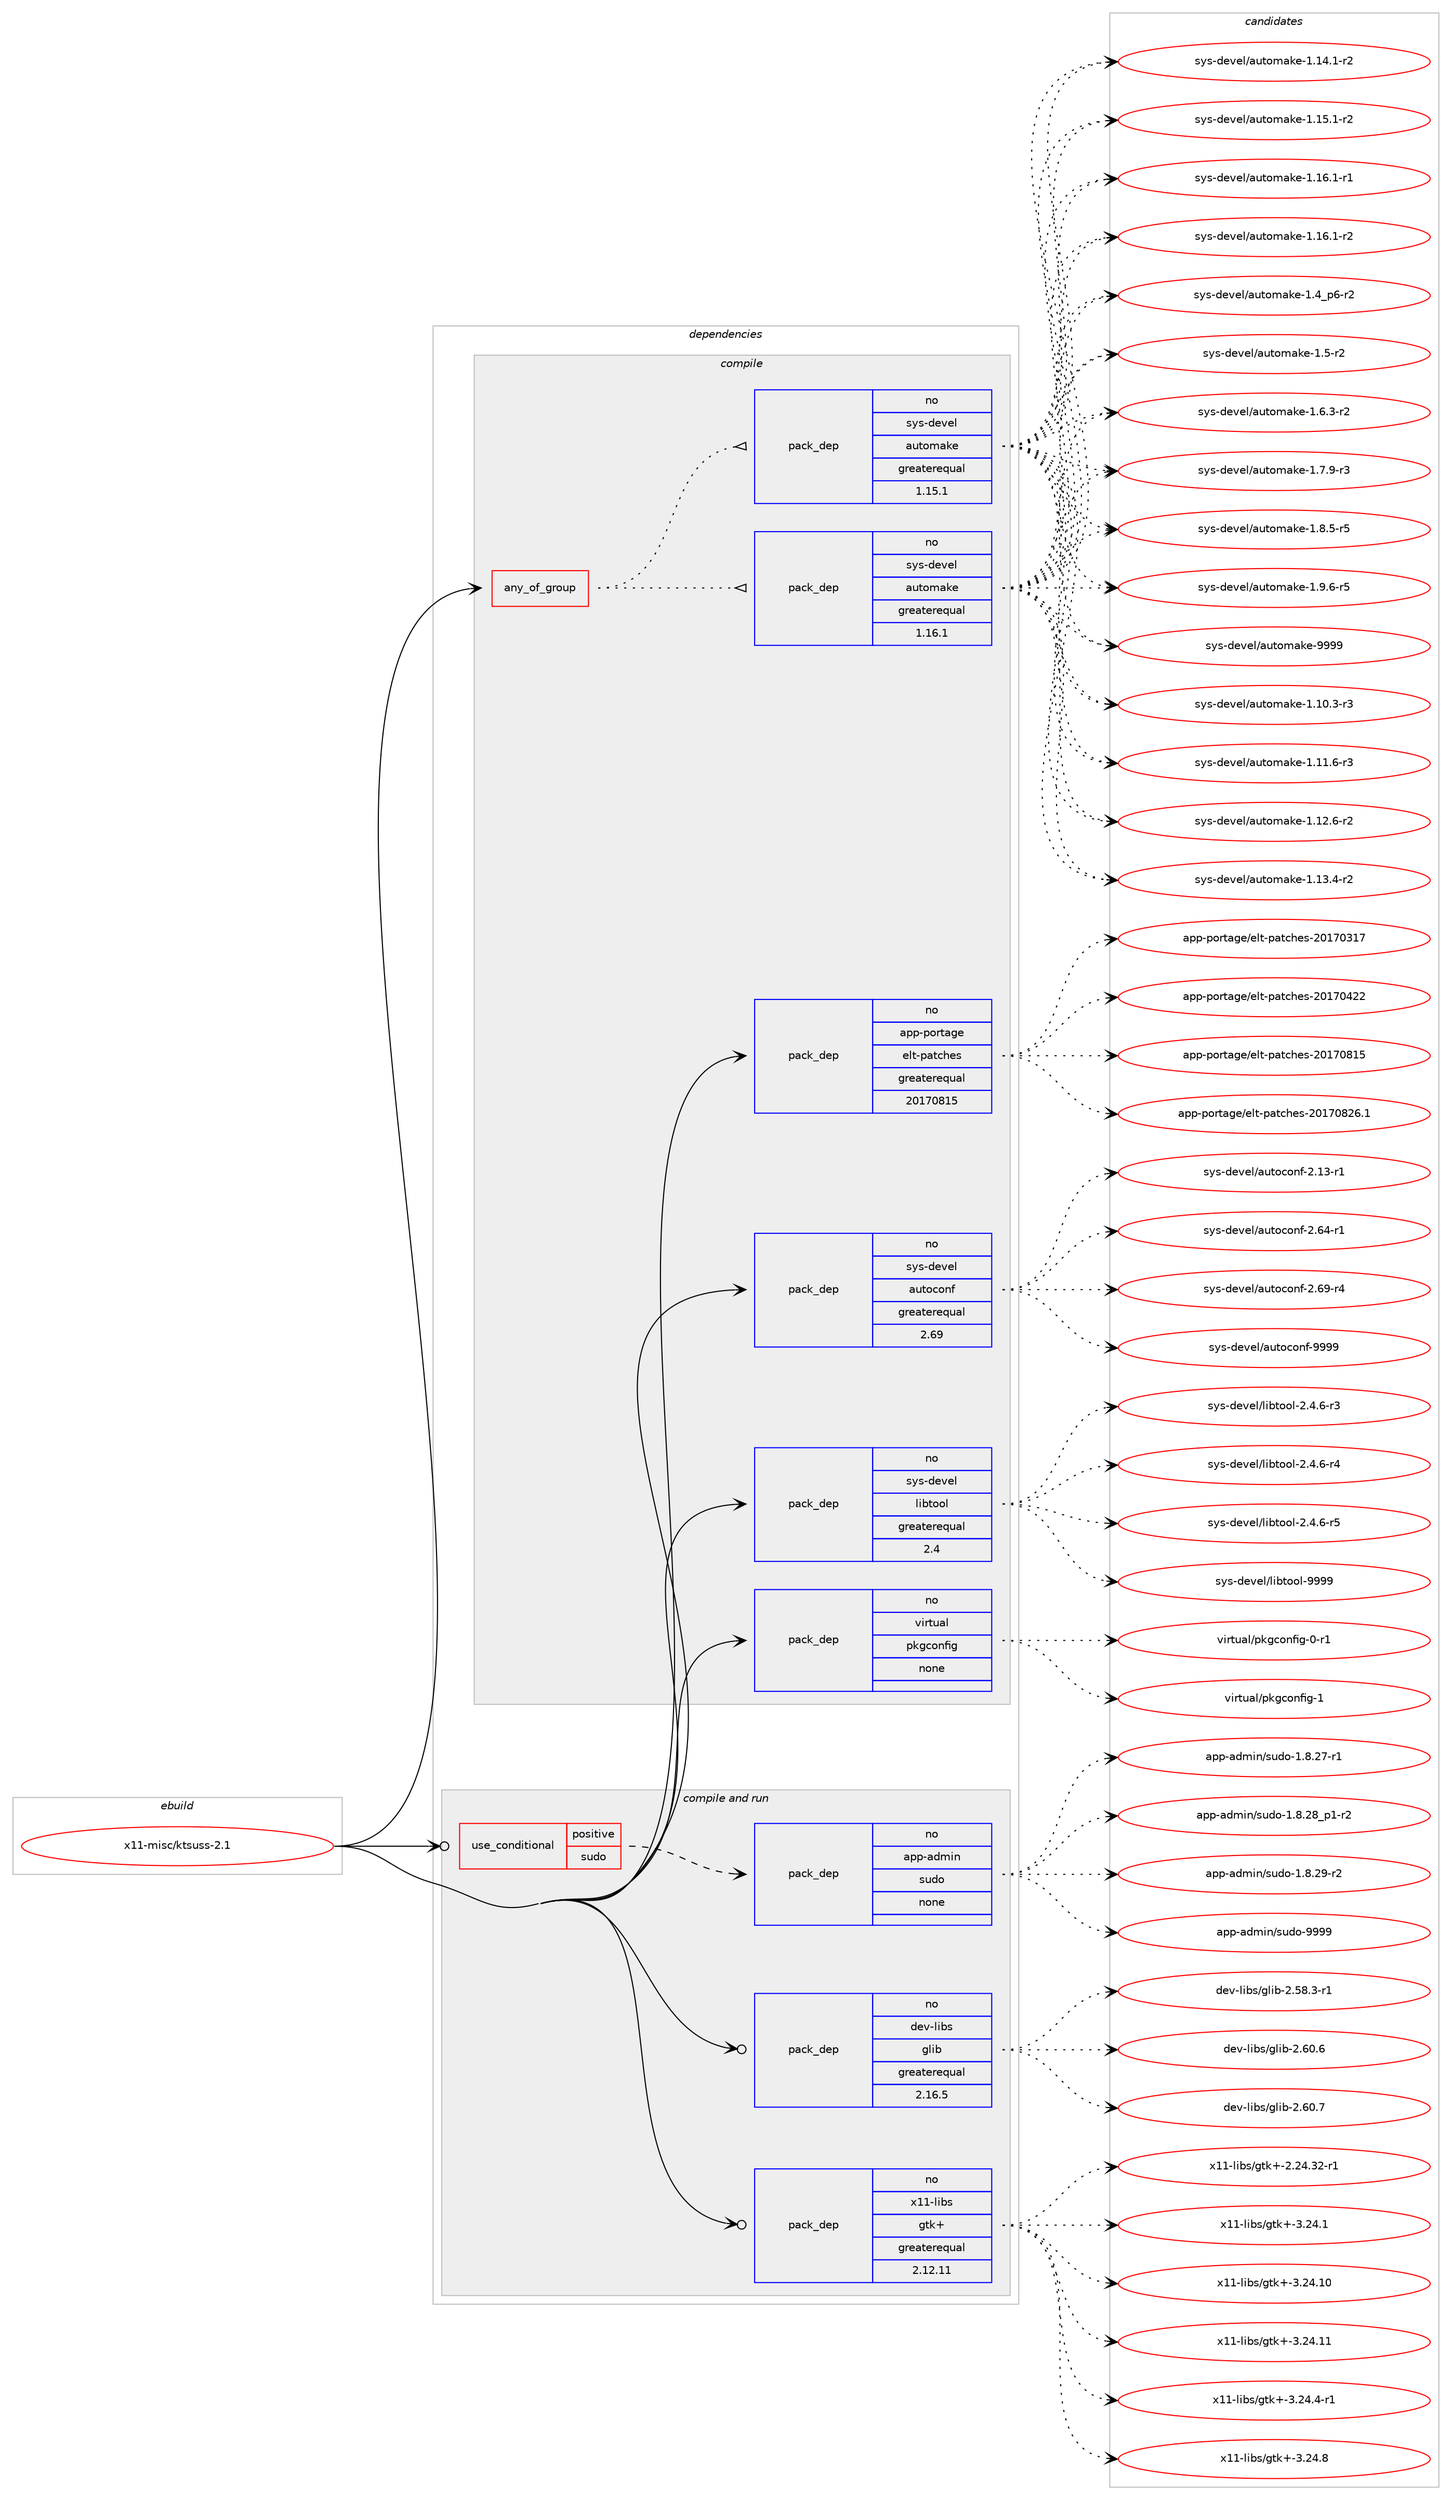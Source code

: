 digraph prolog {

# *************
# Graph options
# *************

newrank=true;
concentrate=true;
compound=true;
graph [rankdir=LR,fontname=Helvetica,fontsize=10,ranksep=1.5];#, ranksep=2.5, nodesep=0.2];
edge  [arrowhead=vee];
node  [fontname=Helvetica,fontsize=10];

# **********
# The ebuild
# **********

subgraph cluster_leftcol {
color=gray;
rank=same;
label=<<i>ebuild</i>>;
id [label="x11-misc/ktsuss-2.1", color=red, width=4, href="../x11-misc/ktsuss-2.1.svg"];
}

# ****************
# The dependencies
# ****************

subgraph cluster_midcol {
color=gray;
label=<<i>dependencies</i>>;
subgraph cluster_compile {
fillcolor="#eeeeee";
style=filled;
label=<<i>compile</i>>;
subgraph any16074 {
dependency919246 [label=<<TABLE BORDER="0" CELLBORDER="1" CELLSPACING="0" CELLPADDING="4"><TR><TD CELLPADDING="10">any_of_group</TD></TR></TABLE>>, shape=none, color=red];subgraph pack682812 {
dependency919247 [label=<<TABLE BORDER="0" CELLBORDER="1" CELLSPACING="0" CELLPADDING="4" WIDTH="220"><TR><TD ROWSPAN="6" CELLPADDING="30">pack_dep</TD></TR><TR><TD WIDTH="110">no</TD></TR><TR><TD>sys-devel</TD></TR><TR><TD>automake</TD></TR><TR><TD>greaterequal</TD></TR><TR><TD>1.16.1</TD></TR></TABLE>>, shape=none, color=blue];
}
dependency919246:e -> dependency919247:w [weight=20,style="dotted",arrowhead="oinv"];
subgraph pack682813 {
dependency919248 [label=<<TABLE BORDER="0" CELLBORDER="1" CELLSPACING="0" CELLPADDING="4" WIDTH="220"><TR><TD ROWSPAN="6" CELLPADDING="30">pack_dep</TD></TR><TR><TD WIDTH="110">no</TD></TR><TR><TD>sys-devel</TD></TR><TR><TD>automake</TD></TR><TR><TD>greaterequal</TD></TR><TR><TD>1.15.1</TD></TR></TABLE>>, shape=none, color=blue];
}
dependency919246:e -> dependency919248:w [weight=20,style="dotted",arrowhead="oinv"];
}
id:e -> dependency919246:w [weight=20,style="solid",arrowhead="vee"];
subgraph pack682814 {
dependency919249 [label=<<TABLE BORDER="0" CELLBORDER="1" CELLSPACING="0" CELLPADDING="4" WIDTH="220"><TR><TD ROWSPAN="6" CELLPADDING="30">pack_dep</TD></TR><TR><TD WIDTH="110">no</TD></TR><TR><TD>app-portage</TD></TR><TR><TD>elt-patches</TD></TR><TR><TD>greaterequal</TD></TR><TR><TD>20170815</TD></TR></TABLE>>, shape=none, color=blue];
}
id:e -> dependency919249:w [weight=20,style="solid",arrowhead="vee"];
subgraph pack682815 {
dependency919250 [label=<<TABLE BORDER="0" CELLBORDER="1" CELLSPACING="0" CELLPADDING="4" WIDTH="220"><TR><TD ROWSPAN="6" CELLPADDING="30">pack_dep</TD></TR><TR><TD WIDTH="110">no</TD></TR><TR><TD>sys-devel</TD></TR><TR><TD>autoconf</TD></TR><TR><TD>greaterequal</TD></TR><TR><TD>2.69</TD></TR></TABLE>>, shape=none, color=blue];
}
id:e -> dependency919250:w [weight=20,style="solid",arrowhead="vee"];
subgraph pack682816 {
dependency919251 [label=<<TABLE BORDER="0" CELLBORDER="1" CELLSPACING="0" CELLPADDING="4" WIDTH="220"><TR><TD ROWSPAN="6" CELLPADDING="30">pack_dep</TD></TR><TR><TD WIDTH="110">no</TD></TR><TR><TD>sys-devel</TD></TR><TR><TD>libtool</TD></TR><TR><TD>greaterequal</TD></TR><TR><TD>2.4</TD></TR></TABLE>>, shape=none, color=blue];
}
id:e -> dependency919251:w [weight=20,style="solid",arrowhead="vee"];
subgraph pack682817 {
dependency919252 [label=<<TABLE BORDER="0" CELLBORDER="1" CELLSPACING="0" CELLPADDING="4" WIDTH="220"><TR><TD ROWSPAN="6" CELLPADDING="30">pack_dep</TD></TR><TR><TD WIDTH="110">no</TD></TR><TR><TD>virtual</TD></TR><TR><TD>pkgconfig</TD></TR><TR><TD>none</TD></TR><TR><TD></TD></TR></TABLE>>, shape=none, color=blue];
}
id:e -> dependency919252:w [weight=20,style="solid",arrowhead="vee"];
}
subgraph cluster_compileandrun {
fillcolor="#eeeeee";
style=filled;
label=<<i>compile and run</i>>;
subgraph cond219769 {
dependency919253 [label=<<TABLE BORDER="0" CELLBORDER="1" CELLSPACING="0" CELLPADDING="4"><TR><TD ROWSPAN="3" CELLPADDING="10">use_conditional</TD></TR><TR><TD>positive</TD></TR><TR><TD>sudo</TD></TR></TABLE>>, shape=none, color=red];
subgraph pack682818 {
dependency919254 [label=<<TABLE BORDER="0" CELLBORDER="1" CELLSPACING="0" CELLPADDING="4" WIDTH="220"><TR><TD ROWSPAN="6" CELLPADDING="30">pack_dep</TD></TR><TR><TD WIDTH="110">no</TD></TR><TR><TD>app-admin</TD></TR><TR><TD>sudo</TD></TR><TR><TD>none</TD></TR><TR><TD></TD></TR></TABLE>>, shape=none, color=blue];
}
dependency919253:e -> dependency919254:w [weight=20,style="dashed",arrowhead="vee"];
}
id:e -> dependency919253:w [weight=20,style="solid",arrowhead="odotvee"];
subgraph pack682819 {
dependency919255 [label=<<TABLE BORDER="0" CELLBORDER="1" CELLSPACING="0" CELLPADDING="4" WIDTH="220"><TR><TD ROWSPAN="6" CELLPADDING="30">pack_dep</TD></TR><TR><TD WIDTH="110">no</TD></TR><TR><TD>dev-libs</TD></TR><TR><TD>glib</TD></TR><TR><TD>greaterequal</TD></TR><TR><TD>2.16.5</TD></TR></TABLE>>, shape=none, color=blue];
}
id:e -> dependency919255:w [weight=20,style="solid",arrowhead="odotvee"];
subgraph pack682820 {
dependency919256 [label=<<TABLE BORDER="0" CELLBORDER="1" CELLSPACING="0" CELLPADDING="4" WIDTH="220"><TR><TD ROWSPAN="6" CELLPADDING="30">pack_dep</TD></TR><TR><TD WIDTH="110">no</TD></TR><TR><TD>x11-libs</TD></TR><TR><TD>gtk+</TD></TR><TR><TD>greaterequal</TD></TR><TR><TD>2.12.11</TD></TR></TABLE>>, shape=none, color=blue];
}
id:e -> dependency919256:w [weight=20,style="solid",arrowhead="odotvee"];
}
subgraph cluster_run {
fillcolor="#eeeeee";
style=filled;
label=<<i>run</i>>;
}
}

# **************
# The candidates
# **************

subgraph cluster_choices {
rank=same;
color=gray;
label=<<i>candidates</i>>;

subgraph choice682812 {
color=black;
nodesep=1;
choice11512111545100101118101108479711711611110997107101454946494846514511451 [label="sys-devel/automake-1.10.3-r3", color=red, width=4,href="../sys-devel/automake-1.10.3-r3.svg"];
choice11512111545100101118101108479711711611110997107101454946494946544511451 [label="sys-devel/automake-1.11.6-r3", color=red, width=4,href="../sys-devel/automake-1.11.6-r3.svg"];
choice11512111545100101118101108479711711611110997107101454946495046544511450 [label="sys-devel/automake-1.12.6-r2", color=red, width=4,href="../sys-devel/automake-1.12.6-r2.svg"];
choice11512111545100101118101108479711711611110997107101454946495146524511450 [label="sys-devel/automake-1.13.4-r2", color=red, width=4,href="../sys-devel/automake-1.13.4-r2.svg"];
choice11512111545100101118101108479711711611110997107101454946495246494511450 [label="sys-devel/automake-1.14.1-r2", color=red, width=4,href="../sys-devel/automake-1.14.1-r2.svg"];
choice11512111545100101118101108479711711611110997107101454946495346494511450 [label="sys-devel/automake-1.15.1-r2", color=red, width=4,href="../sys-devel/automake-1.15.1-r2.svg"];
choice11512111545100101118101108479711711611110997107101454946495446494511449 [label="sys-devel/automake-1.16.1-r1", color=red, width=4,href="../sys-devel/automake-1.16.1-r1.svg"];
choice11512111545100101118101108479711711611110997107101454946495446494511450 [label="sys-devel/automake-1.16.1-r2", color=red, width=4,href="../sys-devel/automake-1.16.1-r2.svg"];
choice115121115451001011181011084797117116111109971071014549465295112544511450 [label="sys-devel/automake-1.4_p6-r2", color=red, width=4,href="../sys-devel/automake-1.4_p6-r2.svg"];
choice11512111545100101118101108479711711611110997107101454946534511450 [label="sys-devel/automake-1.5-r2", color=red, width=4,href="../sys-devel/automake-1.5-r2.svg"];
choice115121115451001011181011084797117116111109971071014549465446514511450 [label="sys-devel/automake-1.6.3-r2", color=red, width=4,href="../sys-devel/automake-1.6.3-r2.svg"];
choice115121115451001011181011084797117116111109971071014549465546574511451 [label="sys-devel/automake-1.7.9-r3", color=red, width=4,href="../sys-devel/automake-1.7.9-r3.svg"];
choice115121115451001011181011084797117116111109971071014549465646534511453 [label="sys-devel/automake-1.8.5-r5", color=red, width=4,href="../sys-devel/automake-1.8.5-r5.svg"];
choice115121115451001011181011084797117116111109971071014549465746544511453 [label="sys-devel/automake-1.9.6-r5", color=red, width=4,href="../sys-devel/automake-1.9.6-r5.svg"];
choice115121115451001011181011084797117116111109971071014557575757 [label="sys-devel/automake-9999", color=red, width=4,href="../sys-devel/automake-9999.svg"];
dependency919247:e -> choice11512111545100101118101108479711711611110997107101454946494846514511451:w [style=dotted,weight="100"];
dependency919247:e -> choice11512111545100101118101108479711711611110997107101454946494946544511451:w [style=dotted,weight="100"];
dependency919247:e -> choice11512111545100101118101108479711711611110997107101454946495046544511450:w [style=dotted,weight="100"];
dependency919247:e -> choice11512111545100101118101108479711711611110997107101454946495146524511450:w [style=dotted,weight="100"];
dependency919247:e -> choice11512111545100101118101108479711711611110997107101454946495246494511450:w [style=dotted,weight="100"];
dependency919247:e -> choice11512111545100101118101108479711711611110997107101454946495346494511450:w [style=dotted,weight="100"];
dependency919247:e -> choice11512111545100101118101108479711711611110997107101454946495446494511449:w [style=dotted,weight="100"];
dependency919247:e -> choice11512111545100101118101108479711711611110997107101454946495446494511450:w [style=dotted,weight="100"];
dependency919247:e -> choice115121115451001011181011084797117116111109971071014549465295112544511450:w [style=dotted,weight="100"];
dependency919247:e -> choice11512111545100101118101108479711711611110997107101454946534511450:w [style=dotted,weight="100"];
dependency919247:e -> choice115121115451001011181011084797117116111109971071014549465446514511450:w [style=dotted,weight="100"];
dependency919247:e -> choice115121115451001011181011084797117116111109971071014549465546574511451:w [style=dotted,weight="100"];
dependency919247:e -> choice115121115451001011181011084797117116111109971071014549465646534511453:w [style=dotted,weight="100"];
dependency919247:e -> choice115121115451001011181011084797117116111109971071014549465746544511453:w [style=dotted,weight="100"];
dependency919247:e -> choice115121115451001011181011084797117116111109971071014557575757:w [style=dotted,weight="100"];
}
subgraph choice682813 {
color=black;
nodesep=1;
choice11512111545100101118101108479711711611110997107101454946494846514511451 [label="sys-devel/automake-1.10.3-r3", color=red, width=4,href="../sys-devel/automake-1.10.3-r3.svg"];
choice11512111545100101118101108479711711611110997107101454946494946544511451 [label="sys-devel/automake-1.11.6-r3", color=red, width=4,href="../sys-devel/automake-1.11.6-r3.svg"];
choice11512111545100101118101108479711711611110997107101454946495046544511450 [label="sys-devel/automake-1.12.6-r2", color=red, width=4,href="../sys-devel/automake-1.12.6-r2.svg"];
choice11512111545100101118101108479711711611110997107101454946495146524511450 [label="sys-devel/automake-1.13.4-r2", color=red, width=4,href="../sys-devel/automake-1.13.4-r2.svg"];
choice11512111545100101118101108479711711611110997107101454946495246494511450 [label="sys-devel/automake-1.14.1-r2", color=red, width=4,href="../sys-devel/automake-1.14.1-r2.svg"];
choice11512111545100101118101108479711711611110997107101454946495346494511450 [label="sys-devel/automake-1.15.1-r2", color=red, width=4,href="../sys-devel/automake-1.15.1-r2.svg"];
choice11512111545100101118101108479711711611110997107101454946495446494511449 [label="sys-devel/automake-1.16.1-r1", color=red, width=4,href="../sys-devel/automake-1.16.1-r1.svg"];
choice11512111545100101118101108479711711611110997107101454946495446494511450 [label="sys-devel/automake-1.16.1-r2", color=red, width=4,href="../sys-devel/automake-1.16.1-r2.svg"];
choice115121115451001011181011084797117116111109971071014549465295112544511450 [label="sys-devel/automake-1.4_p6-r2", color=red, width=4,href="../sys-devel/automake-1.4_p6-r2.svg"];
choice11512111545100101118101108479711711611110997107101454946534511450 [label="sys-devel/automake-1.5-r2", color=red, width=4,href="../sys-devel/automake-1.5-r2.svg"];
choice115121115451001011181011084797117116111109971071014549465446514511450 [label="sys-devel/automake-1.6.3-r2", color=red, width=4,href="../sys-devel/automake-1.6.3-r2.svg"];
choice115121115451001011181011084797117116111109971071014549465546574511451 [label="sys-devel/automake-1.7.9-r3", color=red, width=4,href="../sys-devel/automake-1.7.9-r3.svg"];
choice115121115451001011181011084797117116111109971071014549465646534511453 [label="sys-devel/automake-1.8.5-r5", color=red, width=4,href="../sys-devel/automake-1.8.5-r5.svg"];
choice115121115451001011181011084797117116111109971071014549465746544511453 [label="sys-devel/automake-1.9.6-r5", color=red, width=4,href="../sys-devel/automake-1.9.6-r5.svg"];
choice115121115451001011181011084797117116111109971071014557575757 [label="sys-devel/automake-9999", color=red, width=4,href="../sys-devel/automake-9999.svg"];
dependency919248:e -> choice11512111545100101118101108479711711611110997107101454946494846514511451:w [style=dotted,weight="100"];
dependency919248:e -> choice11512111545100101118101108479711711611110997107101454946494946544511451:w [style=dotted,weight="100"];
dependency919248:e -> choice11512111545100101118101108479711711611110997107101454946495046544511450:w [style=dotted,weight="100"];
dependency919248:e -> choice11512111545100101118101108479711711611110997107101454946495146524511450:w [style=dotted,weight="100"];
dependency919248:e -> choice11512111545100101118101108479711711611110997107101454946495246494511450:w [style=dotted,weight="100"];
dependency919248:e -> choice11512111545100101118101108479711711611110997107101454946495346494511450:w [style=dotted,weight="100"];
dependency919248:e -> choice11512111545100101118101108479711711611110997107101454946495446494511449:w [style=dotted,weight="100"];
dependency919248:e -> choice11512111545100101118101108479711711611110997107101454946495446494511450:w [style=dotted,weight="100"];
dependency919248:e -> choice115121115451001011181011084797117116111109971071014549465295112544511450:w [style=dotted,weight="100"];
dependency919248:e -> choice11512111545100101118101108479711711611110997107101454946534511450:w [style=dotted,weight="100"];
dependency919248:e -> choice115121115451001011181011084797117116111109971071014549465446514511450:w [style=dotted,weight="100"];
dependency919248:e -> choice115121115451001011181011084797117116111109971071014549465546574511451:w [style=dotted,weight="100"];
dependency919248:e -> choice115121115451001011181011084797117116111109971071014549465646534511453:w [style=dotted,weight="100"];
dependency919248:e -> choice115121115451001011181011084797117116111109971071014549465746544511453:w [style=dotted,weight="100"];
dependency919248:e -> choice115121115451001011181011084797117116111109971071014557575757:w [style=dotted,weight="100"];
}
subgraph choice682814 {
color=black;
nodesep=1;
choice97112112451121111141169710310147101108116451129711699104101115455048495548514955 [label="app-portage/elt-patches-20170317", color=red, width=4,href="../app-portage/elt-patches-20170317.svg"];
choice97112112451121111141169710310147101108116451129711699104101115455048495548525050 [label="app-portage/elt-patches-20170422", color=red, width=4,href="../app-portage/elt-patches-20170422.svg"];
choice97112112451121111141169710310147101108116451129711699104101115455048495548564953 [label="app-portage/elt-patches-20170815", color=red, width=4,href="../app-portage/elt-patches-20170815.svg"];
choice971121124511211111411697103101471011081164511297116991041011154550484955485650544649 [label="app-portage/elt-patches-20170826.1", color=red, width=4,href="../app-portage/elt-patches-20170826.1.svg"];
dependency919249:e -> choice97112112451121111141169710310147101108116451129711699104101115455048495548514955:w [style=dotted,weight="100"];
dependency919249:e -> choice97112112451121111141169710310147101108116451129711699104101115455048495548525050:w [style=dotted,weight="100"];
dependency919249:e -> choice97112112451121111141169710310147101108116451129711699104101115455048495548564953:w [style=dotted,weight="100"];
dependency919249:e -> choice971121124511211111411697103101471011081164511297116991041011154550484955485650544649:w [style=dotted,weight="100"];
}
subgraph choice682815 {
color=black;
nodesep=1;
choice1151211154510010111810110847971171161119911111010245504649514511449 [label="sys-devel/autoconf-2.13-r1", color=red, width=4,href="../sys-devel/autoconf-2.13-r1.svg"];
choice1151211154510010111810110847971171161119911111010245504654524511449 [label="sys-devel/autoconf-2.64-r1", color=red, width=4,href="../sys-devel/autoconf-2.64-r1.svg"];
choice1151211154510010111810110847971171161119911111010245504654574511452 [label="sys-devel/autoconf-2.69-r4", color=red, width=4,href="../sys-devel/autoconf-2.69-r4.svg"];
choice115121115451001011181011084797117116111991111101024557575757 [label="sys-devel/autoconf-9999", color=red, width=4,href="../sys-devel/autoconf-9999.svg"];
dependency919250:e -> choice1151211154510010111810110847971171161119911111010245504649514511449:w [style=dotted,weight="100"];
dependency919250:e -> choice1151211154510010111810110847971171161119911111010245504654524511449:w [style=dotted,weight="100"];
dependency919250:e -> choice1151211154510010111810110847971171161119911111010245504654574511452:w [style=dotted,weight="100"];
dependency919250:e -> choice115121115451001011181011084797117116111991111101024557575757:w [style=dotted,weight="100"];
}
subgraph choice682816 {
color=black;
nodesep=1;
choice1151211154510010111810110847108105981161111111084550465246544511451 [label="sys-devel/libtool-2.4.6-r3", color=red, width=4,href="../sys-devel/libtool-2.4.6-r3.svg"];
choice1151211154510010111810110847108105981161111111084550465246544511452 [label="sys-devel/libtool-2.4.6-r4", color=red, width=4,href="../sys-devel/libtool-2.4.6-r4.svg"];
choice1151211154510010111810110847108105981161111111084550465246544511453 [label="sys-devel/libtool-2.4.6-r5", color=red, width=4,href="../sys-devel/libtool-2.4.6-r5.svg"];
choice1151211154510010111810110847108105981161111111084557575757 [label="sys-devel/libtool-9999", color=red, width=4,href="../sys-devel/libtool-9999.svg"];
dependency919251:e -> choice1151211154510010111810110847108105981161111111084550465246544511451:w [style=dotted,weight="100"];
dependency919251:e -> choice1151211154510010111810110847108105981161111111084550465246544511452:w [style=dotted,weight="100"];
dependency919251:e -> choice1151211154510010111810110847108105981161111111084550465246544511453:w [style=dotted,weight="100"];
dependency919251:e -> choice1151211154510010111810110847108105981161111111084557575757:w [style=dotted,weight="100"];
}
subgraph choice682817 {
color=black;
nodesep=1;
choice11810511411611797108471121071039911111010210510345484511449 [label="virtual/pkgconfig-0-r1", color=red, width=4,href="../virtual/pkgconfig-0-r1.svg"];
choice1181051141161179710847112107103991111101021051034549 [label="virtual/pkgconfig-1", color=red, width=4,href="../virtual/pkgconfig-1.svg"];
dependency919252:e -> choice11810511411611797108471121071039911111010210510345484511449:w [style=dotted,weight="100"];
dependency919252:e -> choice1181051141161179710847112107103991111101021051034549:w [style=dotted,weight="100"];
}
subgraph choice682818 {
color=black;
nodesep=1;
choice97112112459710010910511047115117100111454946564650554511449 [label="app-admin/sudo-1.8.27-r1", color=red, width=4,href="../app-admin/sudo-1.8.27-r1.svg"];
choice971121124597100109105110471151171001114549465646505695112494511450 [label="app-admin/sudo-1.8.28_p1-r2", color=red, width=4,href="../app-admin/sudo-1.8.28_p1-r2.svg"];
choice97112112459710010910511047115117100111454946564650574511450 [label="app-admin/sudo-1.8.29-r2", color=red, width=4,href="../app-admin/sudo-1.8.29-r2.svg"];
choice971121124597100109105110471151171001114557575757 [label="app-admin/sudo-9999", color=red, width=4,href="../app-admin/sudo-9999.svg"];
dependency919254:e -> choice97112112459710010910511047115117100111454946564650554511449:w [style=dotted,weight="100"];
dependency919254:e -> choice971121124597100109105110471151171001114549465646505695112494511450:w [style=dotted,weight="100"];
dependency919254:e -> choice97112112459710010910511047115117100111454946564650574511450:w [style=dotted,weight="100"];
dependency919254:e -> choice971121124597100109105110471151171001114557575757:w [style=dotted,weight="100"];
}
subgraph choice682819 {
color=black;
nodesep=1;
choice10010111845108105981154710310810598455046535646514511449 [label="dev-libs/glib-2.58.3-r1", color=red, width=4,href="../dev-libs/glib-2.58.3-r1.svg"];
choice1001011184510810598115471031081059845504654484654 [label="dev-libs/glib-2.60.6", color=red, width=4,href="../dev-libs/glib-2.60.6.svg"];
choice1001011184510810598115471031081059845504654484655 [label="dev-libs/glib-2.60.7", color=red, width=4,href="../dev-libs/glib-2.60.7.svg"];
dependency919255:e -> choice10010111845108105981154710310810598455046535646514511449:w [style=dotted,weight="100"];
dependency919255:e -> choice1001011184510810598115471031081059845504654484654:w [style=dotted,weight="100"];
dependency919255:e -> choice1001011184510810598115471031081059845504654484655:w [style=dotted,weight="100"];
}
subgraph choice682820 {
color=black;
nodesep=1;
choice12049494510810598115471031161074345504650524651504511449 [label="x11-libs/gtk+-2.24.32-r1", color=red, width=4,href="../x11-libs/gtk+-2.24.32-r1.svg"];
choice12049494510810598115471031161074345514650524649 [label="x11-libs/gtk+-3.24.1", color=red, width=4,href="../x11-libs/gtk+-3.24.1.svg"];
choice1204949451081059811547103116107434551465052464948 [label="x11-libs/gtk+-3.24.10", color=red, width=4,href="../x11-libs/gtk+-3.24.10.svg"];
choice1204949451081059811547103116107434551465052464949 [label="x11-libs/gtk+-3.24.11", color=red, width=4,href="../x11-libs/gtk+-3.24.11.svg"];
choice120494945108105981154710311610743455146505246524511449 [label="x11-libs/gtk+-3.24.4-r1", color=red, width=4,href="../x11-libs/gtk+-3.24.4-r1.svg"];
choice12049494510810598115471031161074345514650524656 [label="x11-libs/gtk+-3.24.8", color=red, width=4,href="../x11-libs/gtk+-3.24.8.svg"];
dependency919256:e -> choice12049494510810598115471031161074345504650524651504511449:w [style=dotted,weight="100"];
dependency919256:e -> choice12049494510810598115471031161074345514650524649:w [style=dotted,weight="100"];
dependency919256:e -> choice1204949451081059811547103116107434551465052464948:w [style=dotted,weight="100"];
dependency919256:e -> choice1204949451081059811547103116107434551465052464949:w [style=dotted,weight="100"];
dependency919256:e -> choice120494945108105981154710311610743455146505246524511449:w [style=dotted,weight="100"];
dependency919256:e -> choice12049494510810598115471031161074345514650524656:w [style=dotted,weight="100"];
}
}

}
